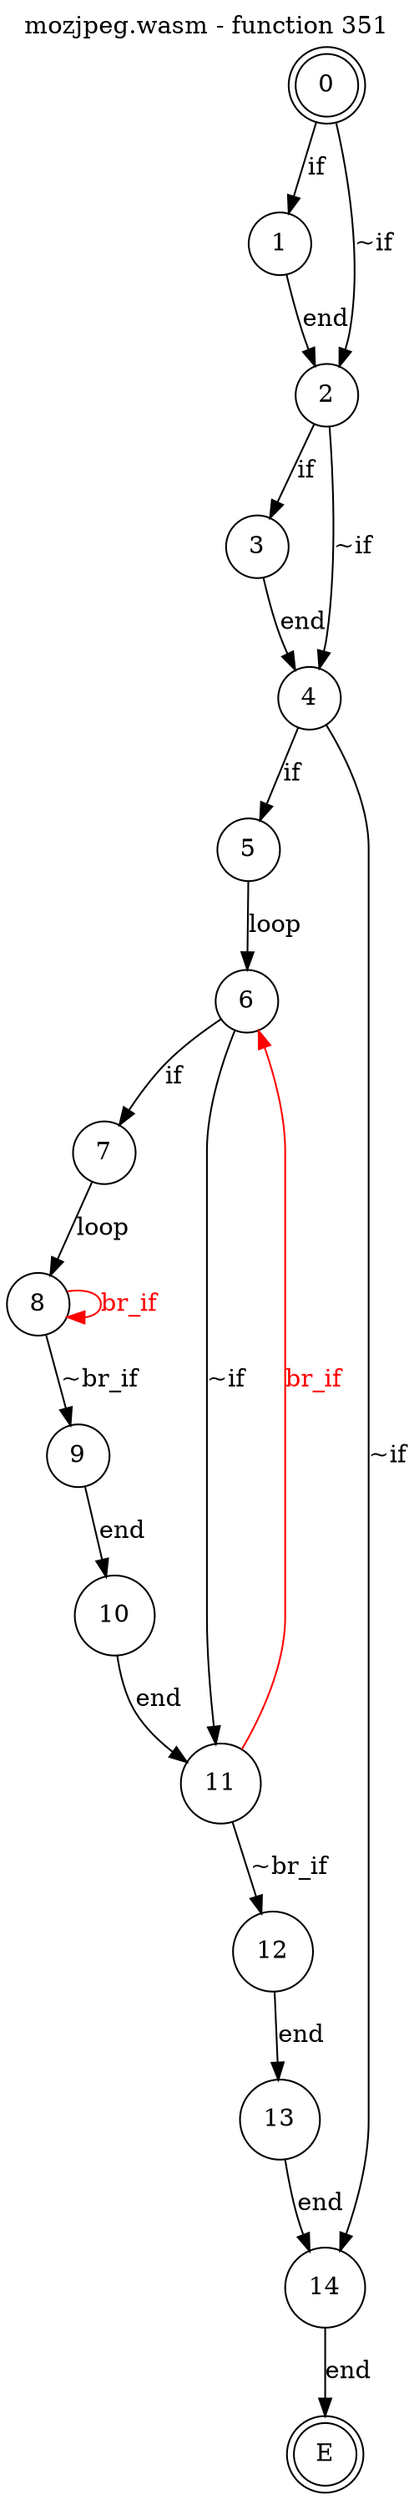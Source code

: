 digraph finite_state_machine {
    label = "mozjpeg.wasm - function 351"
    labelloc =  t
    labelfontsize = 16
    labelfontcolor = black
    labelfontname = "Helvetica"
    node [shape = doublecircle]; 0 E ;
    node [shape = circle];
    0 -> 1[label="if"];
    0 -> 2[label="~if"];
    1 -> 2[label="end"];
    2 -> 3[label="if"];
    2 -> 4[label="~if"];
    3 -> 4[label="end"];
    4 -> 5[label="if"];
    4 -> 14[label="~if"];
    5 -> 6[label="loop"];
    6 -> 7[label="if"];
    6 -> 11[label="~if"];
    7 -> 8[label="loop"];
    8 -> 9[label="~br_if"];
    8 -> 8[color="red" fontcolor="red" label="br_if"];
    9 -> 10[label="end"];
    10 -> 11[label="end"];
    11 -> 12[label="~br_if"];
    11 -> 6[color="red" fontcolor="red" label="br_if"];
    12 -> 13[label="end"];
    13 -> 14[label="end"];
    14 -> E[label="end"];
}
